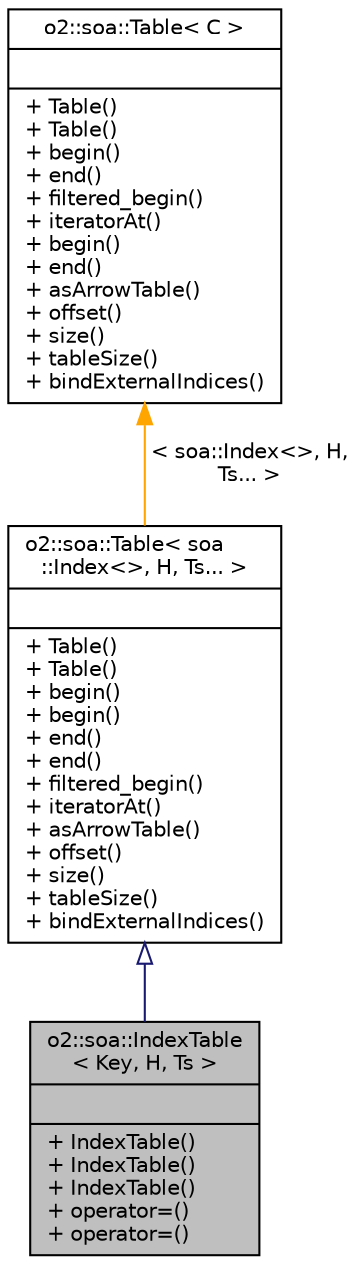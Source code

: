 digraph "o2::soa::IndexTable&lt; Key, H, Ts &gt;"
{
 // INTERACTIVE_SVG=YES
  bgcolor="transparent";
  edge [fontname="Helvetica",fontsize="10",labelfontname="Helvetica",labelfontsize="10"];
  node [fontname="Helvetica",fontsize="10",shape=record];
  Node0 [label="{o2::soa::IndexTable\l\< Key, H, Ts \>\n||+ IndexTable()\l+ IndexTable()\l+ IndexTable()\l+ operator=()\l+ operator=()\l}",height=0.2,width=0.4,color="black", fillcolor="grey75", style="filled", fontcolor="black"];
  Node1 -> Node0 [dir="back",color="midnightblue",fontsize="10",style="solid",arrowtail="onormal",fontname="Helvetica"];
  Node1 [label="{o2::soa::Table\< soa\l::Index\<\>, H, Ts... \>\n||+ Table()\l+ Table()\l+ begin()\l+ begin()\l+ end()\l+ end()\l+ filtered_begin()\l+ iteratorAt()\l+ asArrowTable()\l+ offset()\l+ size()\l+ tableSize()\l+ bindExternalIndices()\l}",height=0.2,width=0.4,color="black",URL="$de/dbc/classo2_1_1soa_1_1Table.html"];
  Node2 -> Node1 [dir="back",color="orange",fontsize="10",style="solid",label=" \< soa::Index\<\>, H,\l Ts... \>" ,fontname="Helvetica"];
  Node2 [label="{o2::soa::Table\< C \>\n||+ Table()\l+ Table()\l+ begin()\l+ end()\l+ filtered_begin()\l+ iteratorAt()\l+ begin()\l+ end()\l+ asArrowTable()\l+ offset()\l+ size()\l+ tableSize()\l+ bindExternalIndices()\l}",height=0.2,width=0.4,color="black",URL="$de/dbc/classo2_1_1soa_1_1Table.html"];
}
